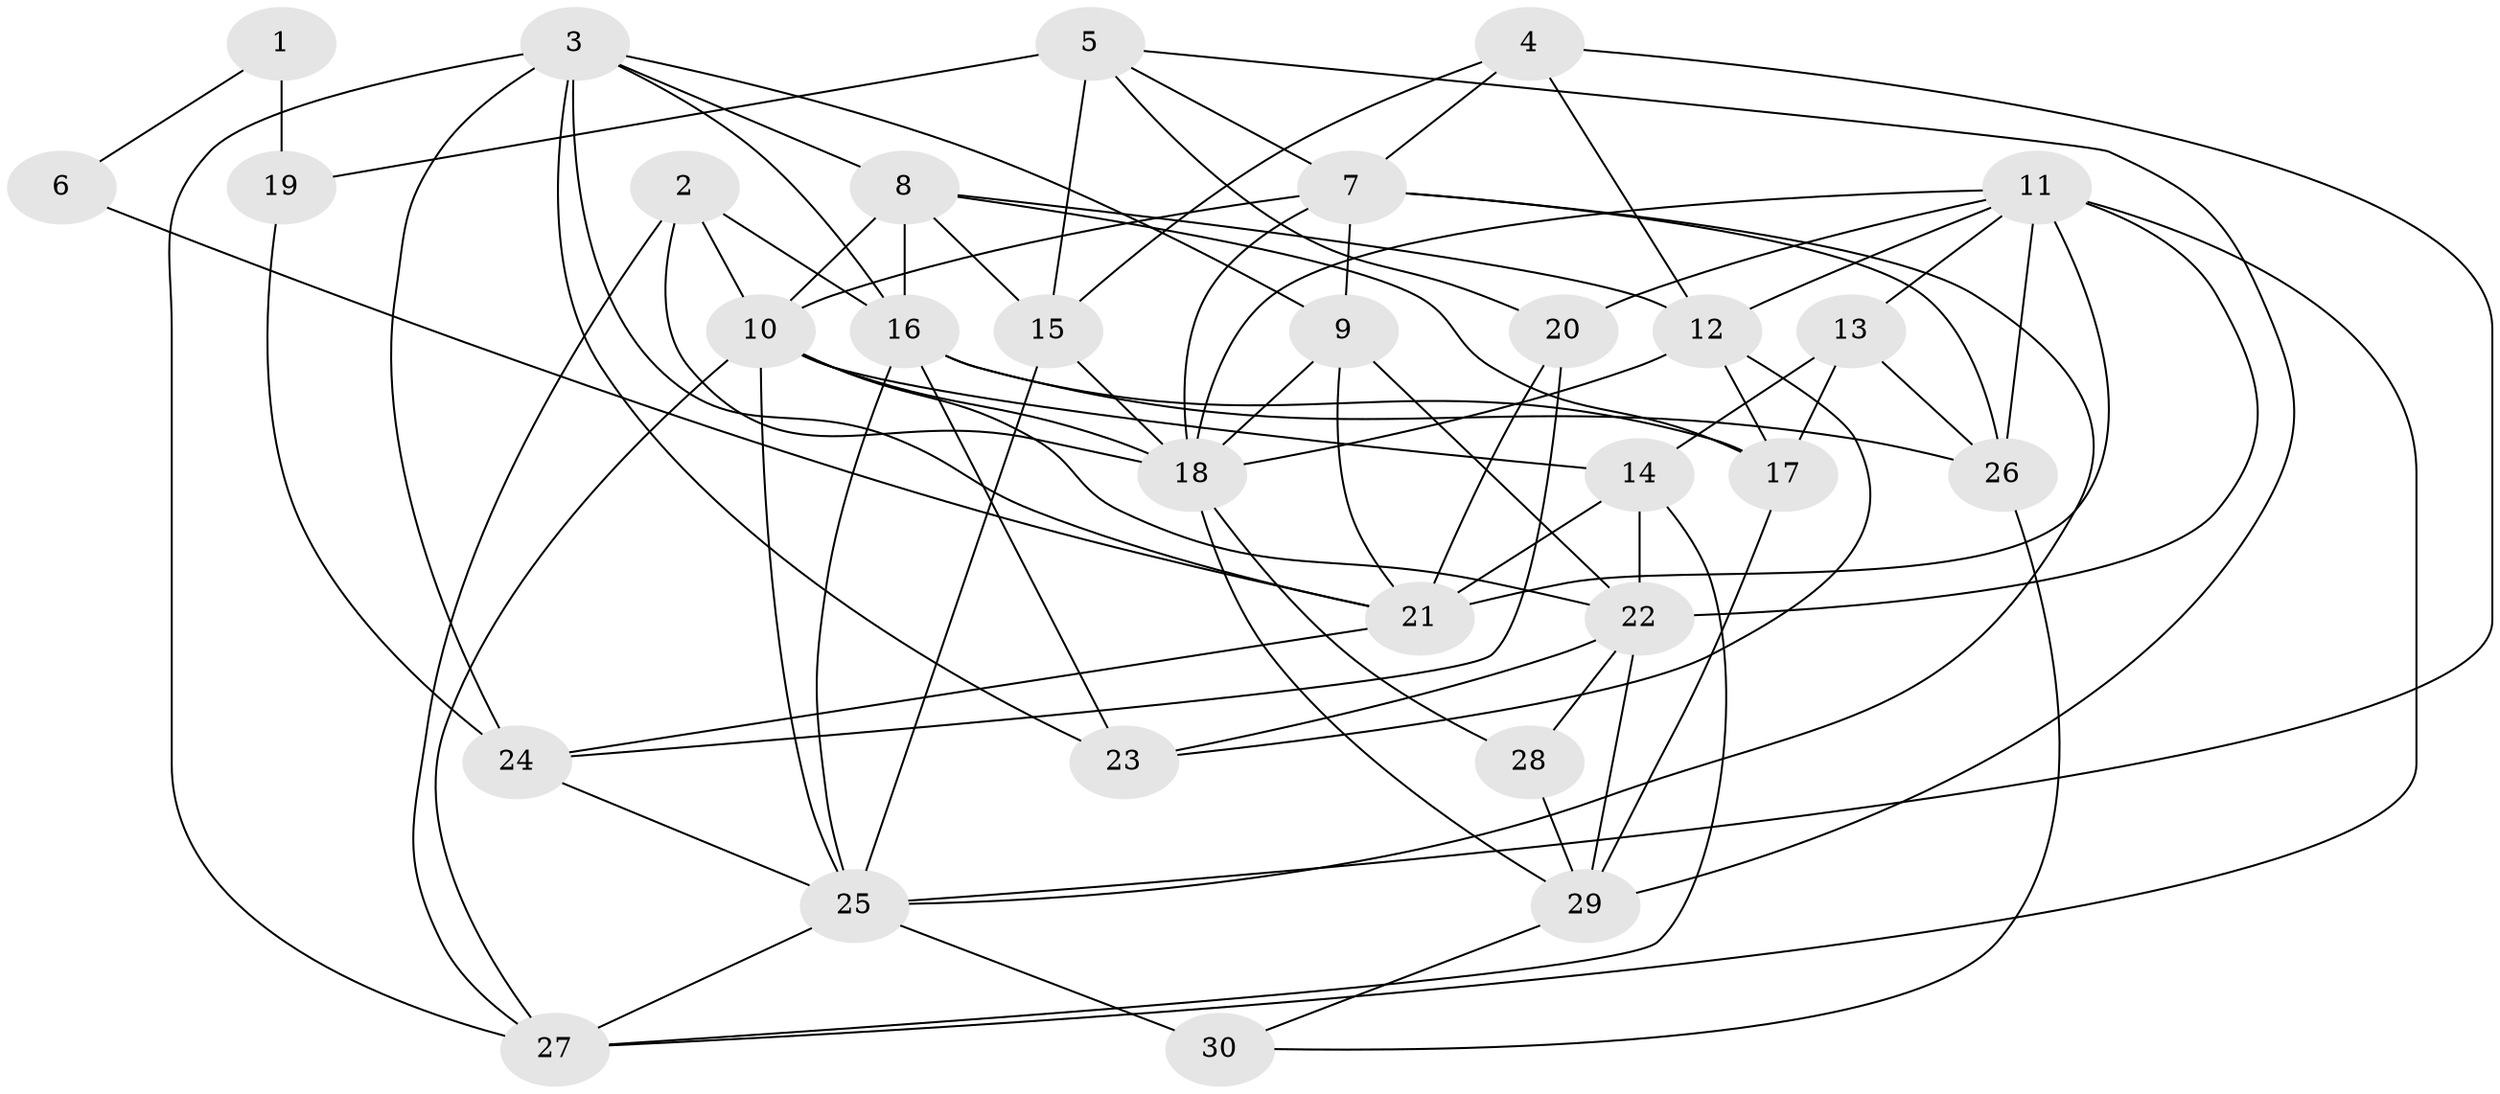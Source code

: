 // original degree distribution, {5: 0.136986301369863, 7: 0.0821917808219178, 4: 0.3150684931506849, 3: 0.273972602739726, 6: 0.0684931506849315, 2: 0.1232876712328767}
// Generated by graph-tools (version 1.1) at 2025/37/03/04/25 23:37:07]
// undirected, 30 vertices, 80 edges
graph export_dot {
  node [color=gray90,style=filled];
  1;
  2;
  3;
  4;
  5;
  6;
  7;
  8;
  9;
  10;
  11;
  12;
  13;
  14;
  15;
  16;
  17;
  18;
  19;
  20;
  21;
  22;
  23;
  24;
  25;
  26;
  27;
  28;
  29;
  30;
  1 -- 6 [weight=2.0];
  1 -- 19 [weight=3.0];
  2 -- 10 [weight=1.0];
  2 -- 16 [weight=1.0];
  2 -- 18 [weight=1.0];
  2 -- 27 [weight=1.0];
  3 -- 8 [weight=1.0];
  3 -- 9 [weight=1.0];
  3 -- 16 [weight=1.0];
  3 -- 21 [weight=1.0];
  3 -- 23 [weight=1.0];
  3 -- 24 [weight=1.0];
  3 -- 27 [weight=1.0];
  4 -- 7 [weight=1.0];
  4 -- 12 [weight=1.0];
  4 -- 15 [weight=1.0];
  4 -- 25 [weight=1.0];
  5 -- 7 [weight=1.0];
  5 -- 15 [weight=2.0];
  5 -- 19 [weight=3.0];
  5 -- 20 [weight=2.0];
  5 -- 29 [weight=1.0];
  6 -- 21 [weight=1.0];
  7 -- 9 [weight=1.0];
  7 -- 10 [weight=2.0];
  7 -- 18 [weight=1.0];
  7 -- 25 [weight=1.0];
  7 -- 26 [weight=1.0];
  8 -- 10 [weight=2.0];
  8 -- 12 [weight=1.0];
  8 -- 15 [weight=1.0];
  8 -- 16 [weight=1.0];
  8 -- 17 [weight=2.0];
  9 -- 18 [weight=1.0];
  9 -- 21 [weight=1.0];
  9 -- 22 [weight=1.0];
  10 -- 14 [weight=1.0];
  10 -- 18 [weight=1.0];
  10 -- 22 [weight=1.0];
  10 -- 25 [weight=1.0];
  10 -- 27 [weight=3.0];
  11 -- 12 [weight=1.0];
  11 -- 13 [weight=1.0];
  11 -- 18 [weight=2.0];
  11 -- 20 [weight=1.0];
  11 -- 21 [weight=1.0];
  11 -- 22 [weight=1.0];
  11 -- 26 [weight=2.0];
  11 -- 27 [weight=3.0];
  12 -- 17 [weight=1.0];
  12 -- 18 [weight=1.0];
  12 -- 23 [weight=2.0];
  13 -- 14 [weight=1.0];
  13 -- 17 [weight=1.0];
  13 -- 26 [weight=1.0];
  14 -- 21 [weight=2.0];
  14 -- 22 [weight=1.0];
  14 -- 27 [weight=1.0];
  15 -- 18 [weight=1.0];
  15 -- 25 [weight=1.0];
  16 -- 17 [weight=1.0];
  16 -- 23 [weight=1.0];
  16 -- 25 [weight=1.0];
  16 -- 26 [weight=1.0];
  17 -- 29 [weight=1.0];
  18 -- 28 [weight=1.0];
  18 -- 29 [weight=1.0];
  19 -- 24 [weight=1.0];
  20 -- 21 [weight=1.0];
  20 -- 24 [weight=1.0];
  21 -- 24 [weight=1.0];
  22 -- 23 [weight=1.0];
  22 -- 28 [weight=1.0];
  22 -- 29 [weight=1.0];
  24 -- 25 [weight=1.0];
  25 -- 27 [weight=1.0];
  25 -- 30 [weight=2.0];
  26 -- 30 [weight=1.0];
  28 -- 29 [weight=1.0];
  29 -- 30 [weight=1.0];
}
